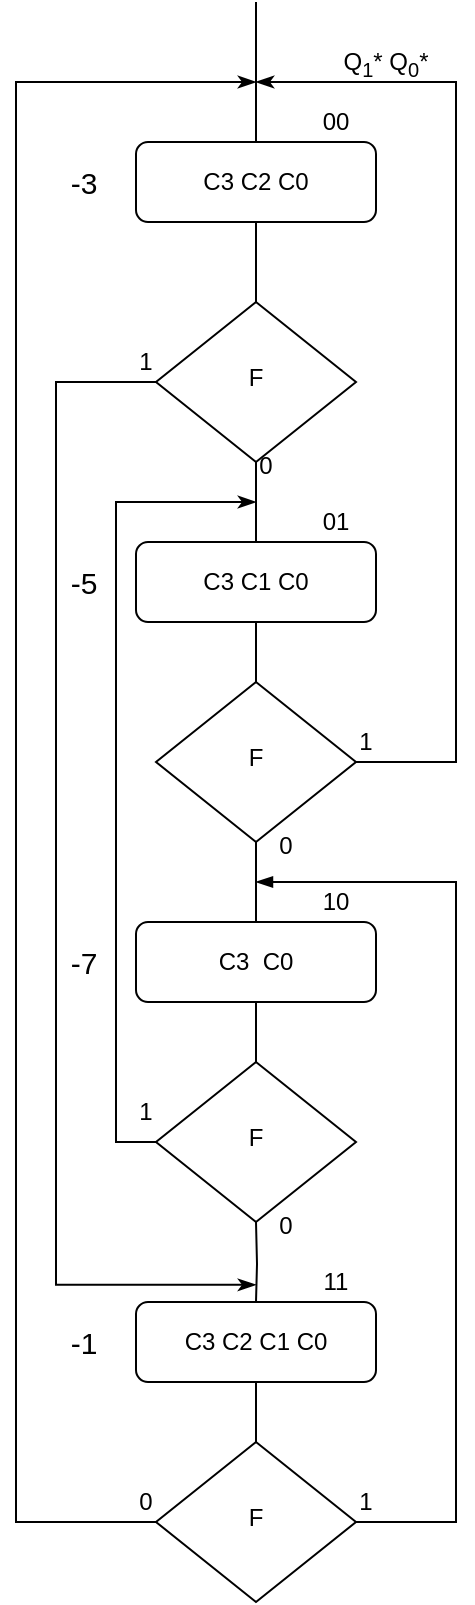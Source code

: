 <mxfile version="17.2.4" type="device"><diagram id="C5RBs43oDa-KdzZeNtuy" name="Page-1"><mxGraphModel dx="1106" dy="783" grid="1" gridSize="10" guides="1" tooltips="1" connect="1" arrows="1" fold="1" page="1" pageScale="1" pageWidth="827" pageHeight="1169" math="0" shadow="0"><root><mxCell id="WIyWlLk6GJQsqaUBKTNV-0"/><mxCell id="WIyWlLk6GJQsqaUBKTNV-1" parent="WIyWlLk6GJQsqaUBKTNV-0"/><mxCell id="WIyWlLk6GJQsqaUBKTNV-2" value="" style="rounded=0;html=1;jettySize=auto;orthogonalLoop=1;fontSize=11;endArrow=none;endFill=0;endSize=8;strokeWidth=1;shadow=0;labelBackgroundColor=none;edgeStyle=orthogonalEdgeStyle;" parent="WIyWlLk6GJQsqaUBKTNV-1" source="WIyWlLk6GJQsqaUBKTNV-3" target="WIyWlLk6GJQsqaUBKTNV-6" edge="1"><mxGeometry relative="1" as="geometry"/></mxCell><mxCell id="WIyWlLk6GJQsqaUBKTNV-3" value="C3 C2 C0" style="rounded=1;whiteSpace=wrap;html=1;fontSize=12;glass=0;strokeWidth=1;shadow=0;" parent="WIyWlLk6GJQsqaUBKTNV-1" vertex="1"><mxGeometry x="160" y="90" width="120" height="40" as="geometry"/></mxCell><mxCell id="WIyWlLk6GJQsqaUBKTNV-5" value="" style="edgeStyle=orthogonalEdgeStyle;rounded=0;html=1;jettySize=auto;orthogonalLoop=1;fontSize=11;endArrow=classicThin;endFill=1;endSize=6;strokeWidth=1;shadow=0;labelBackgroundColor=none;exitX=0;exitY=1;exitDx=0;exitDy=0;" parent="WIyWlLk6GJQsqaUBKTNV-1" source="vo9i3WRB3VAgQuVJtqve-31" edge="1"><mxGeometry x="-1" y="10" relative="1" as="geometry"><mxPoint as="offset"/><mxPoint x="220" y="60" as="targetPoint"/><Array as="points"><mxPoint x="320" y="400"/><mxPoint x="320" y="60"/></Array></mxGeometry></mxCell><mxCell id="vo9i3WRB3VAgQuVJtqve-6" style="edgeStyle=orthogonalEdgeStyle;rounded=0;orthogonalLoop=1;jettySize=auto;html=1;exitX=0.5;exitY=1;exitDx=0;exitDy=0;entryX=0.5;entryY=0;entryDx=0;entryDy=0;endArrow=none;endFill=0;" parent="WIyWlLk6GJQsqaUBKTNV-1" source="WIyWlLk6GJQsqaUBKTNV-6" target="WIyWlLk6GJQsqaUBKTNV-11" edge="1"><mxGeometry relative="1" as="geometry"/></mxCell><mxCell id="vo9i3WRB3VAgQuVJtqve-54" style="edgeStyle=orthogonalEdgeStyle;rounded=0;orthogonalLoop=1;jettySize=auto;html=1;exitX=0;exitY=0.5;exitDx=0;exitDy=0;fontSize=15;endArrow=classicThin;endFill=1;endSize=6;" parent="WIyWlLk6GJQsqaUBKTNV-1" source="WIyWlLk6GJQsqaUBKTNV-6" edge="1"><mxGeometry relative="1" as="geometry"><mxPoint x="220" y="661.379" as="targetPoint"/><Array as="points"><mxPoint x="120" y="210"/><mxPoint x="120" y="661"/></Array></mxGeometry></mxCell><mxCell id="WIyWlLk6GJQsqaUBKTNV-6" value="F" style="rhombus;whiteSpace=wrap;html=1;shadow=0;fontFamily=Helvetica;fontSize=12;align=center;strokeWidth=1;spacing=6;spacingTop=-4;" parent="WIyWlLk6GJQsqaUBKTNV-1" vertex="1"><mxGeometry x="170" y="170" width="100" height="80" as="geometry"/></mxCell><mxCell id="vo9i3WRB3VAgQuVJtqve-5" style="edgeStyle=orthogonalEdgeStyle;rounded=0;orthogonalLoop=1;jettySize=auto;html=1;exitX=0.5;exitY=1;exitDx=0;exitDy=0;entryX=0.5;entryY=0;entryDx=0;entryDy=0;endArrow=none;endFill=0;" parent="WIyWlLk6GJQsqaUBKTNV-1" source="WIyWlLk6GJQsqaUBKTNV-11" target="vo9i3WRB3VAgQuVJtqve-3" edge="1"><mxGeometry relative="1" as="geometry"/></mxCell><mxCell id="WIyWlLk6GJQsqaUBKTNV-11" value="C3 C1 C0" style="rounded=1;whiteSpace=wrap;html=1;fontSize=12;glass=0;strokeWidth=1;shadow=0;" parent="WIyWlLk6GJQsqaUBKTNV-1" vertex="1"><mxGeometry x="160" y="290" width="120" height="40" as="geometry"/></mxCell><mxCell id="vo9i3WRB3VAgQuVJtqve-2" value="" style="endArrow=none;html=1;rounded=0;exitX=0.5;exitY=0;exitDx=0;exitDy=0;" parent="WIyWlLk6GJQsqaUBKTNV-1" source="WIyWlLk6GJQsqaUBKTNV-3" edge="1"><mxGeometry width="50" height="50" relative="1" as="geometry"><mxPoint x="250" y="160" as="sourcePoint"/><mxPoint x="220" y="20" as="targetPoint"/></mxGeometry></mxCell><mxCell id="vo9i3WRB3VAgQuVJtqve-22" style="edgeStyle=orthogonalEdgeStyle;rounded=0;orthogonalLoop=1;jettySize=auto;html=1;exitX=0.5;exitY=1;exitDx=0;exitDy=0;endArrow=none;endFill=0;" parent="WIyWlLk6GJQsqaUBKTNV-1" source="vo9i3WRB3VAgQuVJtqve-3" target="vo9i3WRB3VAgQuVJtqve-20" edge="1"><mxGeometry relative="1" as="geometry"/></mxCell><mxCell id="vo9i3WRB3VAgQuVJtqve-3" value="F" style="rhombus;whiteSpace=wrap;html=1;shadow=0;fontFamily=Helvetica;fontSize=12;align=center;strokeWidth=1;spacing=6;spacingTop=-4;" parent="WIyWlLk6GJQsqaUBKTNV-1" vertex="1"><mxGeometry x="170" y="360" width="100" height="80" as="geometry"/></mxCell><UserObject label="0" placeholders="1" name="Variable" id="vo9i3WRB3VAgQuVJtqve-10"><mxCell style="text;html=1;strokeColor=none;fillColor=none;align=center;verticalAlign=middle;whiteSpace=wrap;overflow=hidden;" parent="WIyWlLk6GJQsqaUBKTNV-1" vertex="1"><mxGeometry x="220" y="242" width="10" height="20" as="geometry"/></mxCell></UserObject><UserObject label="1" placeholders="1" name="Variable" id="vo9i3WRB3VAgQuVJtqve-11"><mxCell style="text;html=1;strokeColor=none;fillColor=none;align=center;verticalAlign=middle;whiteSpace=wrap;overflow=hidden;" parent="WIyWlLk6GJQsqaUBKTNV-1" vertex="1"><mxGeometry x="160" y="190" width="10" height="20" as="geometry"/></mxCell></UserObject><UserObject label="00" placeholders="1" name="Variable" id="vo9i3WRB3VAgQuVJtqve-14"><mxCell style="text;html=1;strokeColor=none;fillColor=none;align=center;verticalAlign=middle;whiteSpace=wrap;overflow=hidden;" parent="WIyWlLk6GJQsqaUBKTNV-1" vertex="1"><mxGeometry x="250" y="70" width="20" height="20" as="geometry"/></mxCell></UserObject><UserObject label="01" placeholders="1" name="Variable" id="vo9i3WRB3VAgQuVJtqve-15"><mxCell style="text;html=1;strokeColor=none;fillColor=none;align=center;verticalAlign=middle;whiteSpace=wrap;overflow=hidden;" parent="WIyWlLk6GJQsqaUBKTNV-1" vertex="1"><mxGeometry x="250" y="270" width="20" height="20" as="geometry"/></mxCell></UserObject><mxCell id="vo9i3WRB3VAgQuVJtqve-19" style="edgeStyle=orthogonalEdgeStyle;rounded=0;orthogonalLoop=1;jettySize=auto;html=1;exitX=0.5;exitY=1;exitDx=0;exitDy=0;entryX=0.5;entryY=0;entryDx=0;entryDy=0;endArrow=none;endFill=0;" parent="WIyWlLk6GJQsqaUBKTNV-1" source="vo9i3WRB3VAgQuVJtqve-20" target="vo9i3WRB3VAgQuVJtqve-21" edge="1"><mxGeometry relative="1" as="geometry"/></mxCell><mxCell id="vo9i3WRB3VAgQuVJtqve-20" value="C3&amp;nbsp; C0" style="rounded=1;whiteSpace=wrap;html=1;fontSize=12;glass=0;strokeWidth=1;shadow=0;" parent="WIyWlLk6GJQsqaUBKTNV-1" vertex="1"><mxGeometry x="160" y="480" width="120" height="40" as="geometry"/></mxCell><mxCell id="vo9i3WRB3VAgQuVJtqve-49" style="edgeStyle=orthogonalEdgeStyle;rounded=0;orthogonalLoop=1;jettySize=auto;html=1;exitX=0;exitY=0.5;exitDx=0;exitDy=0;fontSize=15;endArrow=classicThin;endFill=1;endSize=6;" parent="WIyWlLk6GJQsqaUBKTNV-1" source="vo9i3WRB3VAgQuVJtqve-21" edge="1"><mxGeometry relative="1" as="geometry"><mxPoint x="220" y="270" as="targetPoint"/><Array as="points"><mxPoint x="150" y="590"/><mxPoint x="150" y="270"/><mxPoint x="220" y="270"/></Array></mxGeometry></mxCell><mxCell id="vo9i3WRB3VAgQuVJtqve-21" value="F" style="rhombus;whiteSpace=wrap;html=1;shadow=0;fontFamily=Helvetica;fontSize=12;align=center;strokeWidth=1;spacing=6;spacingTop=-4;" parent="WIyWlLk6GJQsqaUBKTNV-1" vertex="1"><mxGeometry x="170" y="550" width="100" height="80" as="geometry"/></mxCell><mxCell id="vo9i3WRB3VAgQuVJtqve-23" style="edgeStyle=orthogonalEdgeStyle;rounded=0;orthogonalLoop=1;jettySize=auto;html=1;exitX=0.5;exitY=1;exitDx=0;exitDy=0;endArrow=none;endFill=0;" parent="WIyWlLk6GJQsqaUBKTNV-1" target="vo9i3WRB3VAgQuVJtqve-24" edge="1"><mxGeometry relative="1" as="geometry"><mxPoint x="220" y="630" as="sourcePoint"/></mxGeometry></mxCell><mxCell id="vo9i3WRB3VAgQuVJtqve-24" value="C3 C2 C1 C0" style="rounded=1;whiteSpace=wrap;html=1;fontSize=12;glass=0;strokeWidth=1;shadow=0;" parent="WIyWlLk6GJQsqaUBKTNV-1" vertex="1"><mxGeometry x="160" y="670" width="120" height="40" as="geometry"/></mxCell><UserObject label="10" placeholders="1" name="Variable" id="vo9i3WRB3VAgQuVJtqve-25"><mxCell style="text;html=1;strokeColor=none;fillColor=none;align=center;verticalAlign=middle;whiteSpace=wrap;overflow=hidden;" parent="WIyWlLk6GJQsqaUBKTNV-1" vertex="1"><mxGeometry x="250" y="460" width="20" height="20" as="geometry"/></mxCell></UserObject><UserObject label="11" placeholders="1" name="Variable" id="vo9i3WRB3VAgQuVJtqve-27"><mxCell style="text;html=1;strokeColor=none;fillColor=none;align=center;verticalAlign=middle;whiteSpace=wrap;overflow=hidden;" parent="WIyWlLk6GJQsqaUBKTNV-1" vertex="1"><mxGeometry x="250" y="650" width="20" height="20" as="geometry"/></mxCell></UserObject><mxCell id="vo9i3WRB3VAgQuVJtqve-28" style="edgeStyle=orthogonalEdgeStyle;rounded=0;orthogonalLoop=1;jettySize=auto;html=1;exitX=0.5;exitY=1;exitDx=0;exitDy=0;entryX=0.5;entryY=0;entryDx=0;entryDy=0;endArrow=none;endFill=0;" parent="WIyWlLk6GJQsqaUBKTNV-1" target="vo9i3WRB3VAgQuVJtqve-29" edge="1"><mxGeometry relative="1" as="geometry"><mxPoint x="220" y="710" as="sourcePoint"/></mxGeometry></mxCell><mxCell id="vo9i3WRB3VAgQuVJtqve-45" style="edgeStyle=orthogonalEdgeStyle;rounded=0;orthogonalLoop=1;jettySize=auto;html=1;exitX=1;exitY=0.5;exitDx=0;exitDy=0;fontSize=15;endArrow=blockThin;endFill=1;" parent="WIyWlLk6GJQsqaUBKTNV-1" source="vo9i3WRB3VAgQuVJtqve-29" edge="1"><mxGeometry relative="1" as="geometry"><mxPoint x="220" y="460" as="targetPoint"/><Array as="points"><mxPoint x="320" y="780"/><mxPoint x="320" y="460"/></Array></mxGeometry></mxCell><mxCell id="vo9i3WRB3VAgQuVJtqve-29" value="F" style="rhombus;whiteSpace=wrap;html=1;shadow=0;fontFamily=Helvetica;fontSize=12;align=center;strokeWidth=1;spacing=6;spacingTop=-4;" parent="WIyWlLk6GJQsqaUBKTNV-1" vertex="1"><mxGeometry x="170" y="740" width="100" height="80" as="geometry"/></mxCell><UserObject label="0" placeholders="1" name="Variable" id="vo9i3WRB3VAgQuVJtqve-30"><mxCell style="text;html=1;strokeColor=none;fillColor=none;align=center;verticalAlign=middle;whiteSpace=wrap;overflow=hidden;" parent="WIyWlLk6GJQsqaUBKTNV-1" vertex="1"><mxGeometry x="230" y="432" width="10" height="20" as="geometry"/></mxCell></UserObject><UserObject label="1" placeholders="1" name="Variable" id="vo9i3WRB3VAgQuVJtqve-31"><mxCell style="text;html=1;strokeColor=none;fillColor=none;align=center;verticalAlign=middle;whiteSpace=wrap;overflow=hidden;" parent="WIyWlLk6GJQsqaUBKTNV-1" vertex="1"><mxGeometry x="270" y="380" width="10" height="20" as="geometry"/></mxCell></UserObject><UserObject label="0" placeholders="1" name="Variable" id="vo9i3WRB3VAgQuVJtqve-32"><mxCell style="text;html=1;strokeColor=none;fillColor=none;align=center;verticalAlign=middle;whiteSpace=wrap;overflow=hidden;" parent="WIyWlLk6GJQsqaUBKTNV-1" vertex="1"><mxGeometry x="230" y="622" width="10" height="20" as="geometry"/></mxCell></UserObject><UserObject label="1" placeholders="1" name="Variable" id="vo9i3WRB3VAgQuVJtqve-33"><mxCell style="text;html=1;strokeColor=none;fillColor=none;align=center;verticalAlign=middle;whiteSpace=wrap;overflow=hidden;" parent="WIyWlLk6GJQsqaUBKTNV-1" vertex="1"><mxGeometry x="160" y="565" width="10" height="20" as="geometry"/></mxCell></UserObject><mxCell id="vo9i3WRB3VAgQuVJtqve-41" style="edgeStyle=orthogonalEdgeStyle;rounded=0;orthogonalLoop=1;jettySize=auto;html=1;exitX=1;exitY=1;exitDx=0;exitDy=0;fontSize=15;endArrow=classicThin;endFill=1;" parent="WIyWlLk6GJQsqaUBKTNV-1" source="vo9i3WRB3VAgQuVJtqve-34" edge="1"><mxGeometry relative="1" as="geometry"><mxPoint x="220" y="60" as="targetPoint"/><Array as="points"><mxPoint x="100" y="780"/><mxPoint x="100" y="60"/></Array></mxGeometry></mxCell><UserObject label="0" placeholders="1" name="Variable" id="vo9i3WRB3VAgQuVJtqve-34"><mxCell style="text;html=1;strokeColor=none;fillColor=none;align=center;verticalAlign=middle;whiteSpace=wrap;overflow=hidden;" parent="WIyWlLk6GJQsqaUBKTNV-1" vertex="1"><mxGeometry x="160" y="760" width="10" height="20" as="geometry"/></mxCell></UserObject><UserObject label="1" placeholders="1" name="Variable" id="vo9i3WRB3VAgQuVJtqve-35"><mxCell style="text;html=1;strokeColor=none;fillColor=none;align=center;verticalAlign=middle;whiteSpace=wrap;overflow=hidden;" parent="WIyWlLk6GJQsqaUBKTNV-1" vertex="1"><mxGeometry x="270" y="760" width="10" height="20" as="geometry"/></mxCell></UserObject><mxCell id="vo9i3WRB3VAgQuVJtqve-37" value="&lt;font style=&quot;font-size: 15px&quot;&gt;-3&lt;/font&gt;" style="text;html=1;strokeColor=none;fillColor=none;align=center;verticalAlign=middle;whiteSpace=wrap;rounded=0;" parent="WIyWlLk6GJQsqaUBKTNV-1" vertex="1"><mxGeometry x="104" y="95" width="60" height="30" as="geometry"/></mxCell><mxCell id="vo9i3WRB3VAgQuVJtqve-38" value="&lt;font style=&quot;font-size: 15px&quot;&gt;-5&lt;/font&gt;" style="text;html=1;strokeColor=none;fillColor=none;align=center;verticalAlign=middle;whiteSpace=wrap;rounded=0;" parent="WIyWlLk6GJQsqaUBKTNV-1" vertex="1"><mxGeometry x="104" y="295" width="60" height="30" as="geometry"/></mxCell><mxCell id="vo9i3WRB3VAgQuVJtqve-39" value="&lt;font style=&quot;font-size: 15px&quot;&gt;-7&lt;/font&gt;" style="text;html=1;strokeColor=none;fillColor=none;align=center;verticalAlign=middle;whiteSpace=wrap;rounded=0;" parent="WIyWlLk6GJQsqaUBKTNV-1" vertex="1"><mxGeometry x="104" y="485" width="60" height="30" as="geometry"/></mxCell><mxCell id="vo9i3WRB3VAgQuVJtqve-40" value="&lt;font style=&quot;font-size: 15px&quot;&gt;-1&lt;/font&gt;" style="text;html=1;strokeColor=none;fillColor=none;align=center;verticalAlign=middle;whiteSpace=wrap;rounded=0;" parent="WIyWlLk6GJQsqaUBKTNV-1" vertex="1"><mxGeometry x="104" y="675" width="60" height="30" as="geometry"/></mxCell><UserObject label="Q&lt;sub&gt;1&lt;/sub&gt;* Q&lt;sub&gt;0&lt;/sub&gt;*" placeholders="1" name="Variable" id="vo9i3WRB3VAgQuVJtqve-55"><mxCell style="text;html=1;strokeColor=none;fillColor=none;align=center;verticalAlign=middle;whiteSpace=wrap;overflow=hidden;" parent="WIyWlLk6GJQsqaUBKTNV-1" vertex="1"><mxGeometry x="250" y="40" width="70" height="20" as="geometry"/></mxCell></UserObject></root></mxGraphModel></diagram></mxfile>